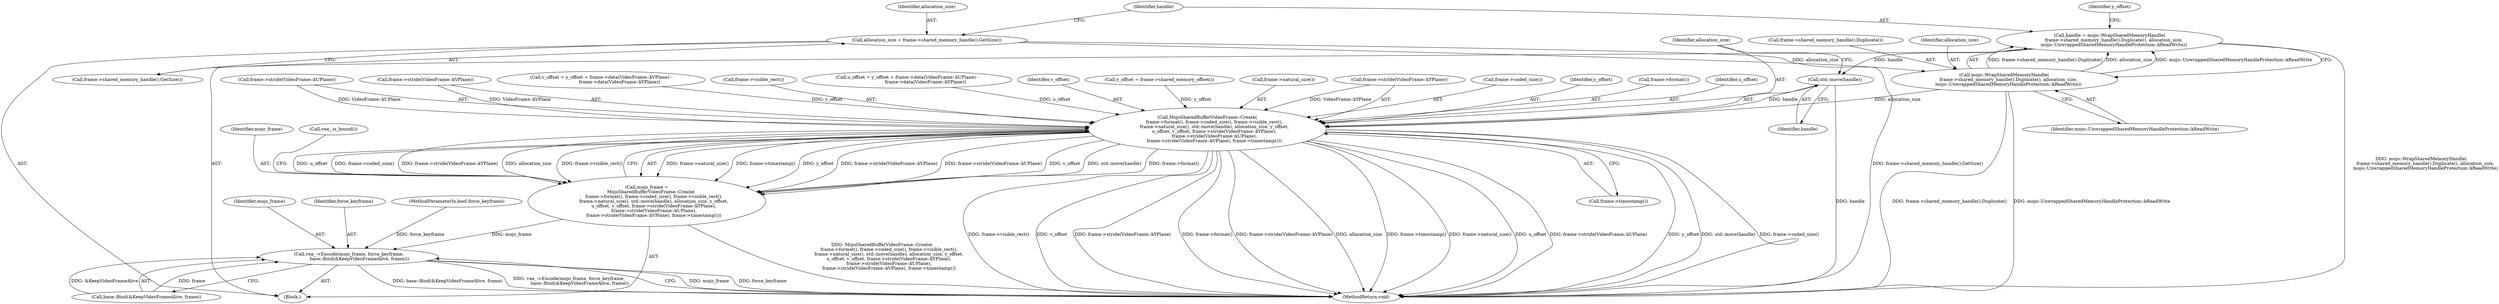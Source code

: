 digraph "0_Chrome_673ce95d481ea9368c4d4d43ac756ba1d6d9e608_22@API" {
"1000169" [label="(Call,std::move(handle))"];
"1000131" [label="(Call,handle = mojo::WrapSharedMemoryHandle(\n      frame->shared_memory_handle().Duplicate(), allocation_size,\n      mojo::UnwrappedSharedMemoryHandleProtection::kReadWrite))"];
"1000133" [label="(Call,mojo::WrapSharedMemoryHandle(\n      frame->shared_memory_handle().Duplicate(), allocation_size,\n      mojo::UnwrappedSharedMemoryHandleProtection::kReadWrite))"];
"1000127" [label="(Call,allocation_size = frame->shared_memory_handle().GetSize())"];
"1000164" [label="(Call,MojoSharedBufferVideoFrame::Create(\n          frame->format(), frame->coded_size(), frame->visible_rect(),\n          frame->natural_size(), std::move(handle), allocation_size, y_offset,\n          u_offset, v_offset, frame->stride(VideoFrame::kYPlane),\n          frame->stride(VideoFrame::kUPlane),\n          frame->stride(VideoFrame::kVPlane), frame->timestamp()))"];
"1000162" [label="(Call,mojo_frame =\n      MojoSharedBufferVideoFrame::Create(\n          frame->format(), frame->coded_size(), frame->visible_rect(),\n          frame->natural_size(), std::move(handle), allocation_size, y_offset,\n          u_offset, v_offset, frame->stride(VideoFrame::kYPlane),\n          frame->stride(VideoFrame::kUPlane),\n          frame->stride(VideoFrame::kVPlane), frame->timestamp()))"];
"1000184" [label="(Call,vea_->Encode(mojo_frame, force_keyframe,\n               base::Bind(&KeepVideoFrameAlive, frame)))"];
"1000164" [label="(Call,MojoSharedBufferVideoFrame::Create(\n          frame->format(), frame->coded_size(), frame->visible_rect(),\n          frame->natural_size(), std::move(handle), allocation_size, y_offset,\n          u_offset, v_offset, frame->stride(VideoFrame::kYPlane),\n          frame->stride(VideoFrame::kUPlane),\n          frame->stride(VideoFrame::kVPlane), frame->timestamp()))"];
"1000138" [label="(Call,y_offset = frame->shared_memory_offset())"];
"1000170" [label="(Identifier,handle)"];
"1000191" [label="(MethodReturn,void)"];
"1000165" [label="(Call,frame->format())"];
"1000183" [label="(Call,vea_.is_bound())"];
"1000163" [label="(Identifier,mojo_frame)"];
"1000173" [label="(Identifier,u_offset)"];
"1000177" [label="(Call,frame->stride(VideoFrame::kUPlane))"];
"1000127" [label="(Call,allocation_size = frame->shared_memory_handle().GetSize())"];
"1000136" [label="(Identifier,mojo::UnwrappedSharedMemoryHandleProtection::kReadWrite)"];
"1000179" [label="(Call,frame->stride(VideoFrame::kVPlane))"];
"1000152" [label="(Call,v_offset = y_offset + frame->data(VideoFrame::kVPlane) -\n                          frame->data(VideoFrame::kYPlane))"];
"1000106" [label="(MethodParameterIn,bool force_keyframe)"];
"1000181" [label="(Call,frame->timestamp())"];
"1000129" [label="(Call,frame->shared_memory_handle().GetSize())"];
"1000167" [label="(Call,frame->visible_rect())"];
"1000174" [label="(Identifier,v_offset)"];
"1000187" [label="(Call,base::Bind(&KeepVideoFrameAlive, frame))"];
"1000162" [label="(Call,mojo_frame =\n      MojoSharedBufferVideoFrame::Create(\n          frame->format(), frame->coded_size(), frame->visible_rect(),\n          frame->natural_size(), std::move(handle), allocation_size, y_offset,\n          u_offset, v_offset, frame->stride(VideoFrame::kYPlane),\n          frame->stride(VideoFrame::kUPlane),\n          frame->stride(VideoFrame::kVPlane), frame->timestamp()))"];
"1000184" [label="(Call,vea_->Encode(mojo_frame, force_keyframe,\n               base::Bind(&KeepVideoFrameAlive, frame)))"];
"1000142" [label="(Call,u_offset = y_offset + frame->data(VideoFrame::kUPlane) -\n                          frame->data(VideoFrame::kYPlane))"];
"1000185" [label="(Identifier,mojo_frame)"];
"1000169" [label="(Call,std::move(handle))"];
"1000131" [label="(Call,handle = mojo::WrapSharedMemoryHandle(\n      frame->shared_memory_handle().Duplicate(), allocation_size,\n      mojo::UnwrappedSharedMemoryHandleProtection::kReadWrite))"];
"1000134" [label="(Call,frame->shared_memory_handle().Duplicate())"];
"1000132" [label="(Identifier,handle)"];
"1000171" [label="(Identifier,allocation_size)"];
"1000133" [label="(Call,mojo::WrapSharedMemoryHandle(\n      frame->shared_memory_handle().Duplicate(), allocation_size,\n      mojo::UnwrappedSharedMemoryHandleProtection::kReadWrite))"];
"1000139" [label="(Identifier,y_offset)"];
"1000128" [label="(Identifier,allocation_size)"];
"1000186" [label="(Identifier,force_keyframe)"];
"1000168" [label="(Call,frame->natural_size())"];
"1000175" [label="(Call,frame->stride(VideoFrame::kYPlane))"];
"1000166" [label="(Call,frame->coded_size())"];
"1000172" [label="(Identifier,y_offset)"];
"1000107" [label="(Block,)"];
"1000135" [label="(Identifier,allocation_size)"];
"1000169" -> "1000164"  [label="AST: "];
"1000169" -> "1000170"  [label="CFG: "];
"1000170" -> "1000169"  [label="AST: "];
"1000171" -> "1000169"  [label="CFG: "];
"1000169" -> "1000191"  [label="DDG: handle"];
"1000169" -> "1000164"  [label="DDG: handle"];
"1000131" -> "1000169"  [label="DDG: handle"];
"1000131" -> "1000107"  [label="AST: "];
"1000131" -> "1000133"  [label="CFG: "];
"1000132" -> "1000131"  [label="AST: "];
"1000133" -> "1000131"  [label="AST: "];
"1000139" -> "1000131"  [label="CFG: "];
"1000131" -> "1000191"  [label="DDG: mojo::WrapSharedMemoryHandle(\n      frame->shared_memory_handle().Duplicate(), allocation_size,\n      mojo::UnwrappedSharedMemoryHandleProtection::kReadWrite)"];
"1000133" -> "1000131"  [label="DDG: frame->shared_memory_handle().Duplicate()"];
"1000133" -> "1000131"  [label="DDG: allocation_size"];
"1000133" -> "1000131"  [label="DDG: mojo::UnwrappedSharedMemoryHandleProtection::kReadWrite"];
"1000133" -> "1000136"  [label="CFG: "];
"1000134" -> "1000133"  [label="AST: "];
"1000135" -> "1000133"  [label="AST: "];
"1000136" -> "1000133"  [label="AST: "];
"1000133" -> "1000191"  [label="DDG: frame->shared_memory_handle().Duplicate()"];
"1000133" -> "1000191"  [label="DDG: mojo::UnwrappedSharedMemoryHandleProtection::kReadWrite"];
"1000127" -> "1000133"  [label="DDG: allocation_size"];
"1000133" -> "1000164"  [label="DDG: allocation_size"];
"1000127" -> "1000107"  [label="AST: "];
"1000127" -> "1000129"  [label="CFG: "];
"1000128" -> "1000127"  [label="AST: "];
"1000129" -> "1000127"  [label="AST: "];
"1000132" -> "1000127"  [label="CFG: "];
"1000127" -> "1000191"  [label="DDG: frame->shared_memory_handle().GetSize()"];
"1000164" -> "1000162"  [label="AST: "];
"1000164" -> "1000181"  [label="CFG: "];
"1000165" -> "1000164"  [label="AST: "];
"1000166" -> "1000164"  [label="AST: "];
"1000167" -> "1000164"  [label="AST: "];
"1000168" -> "1000164"  [label="AST: "];
"1000171" -> "1000164"  [label="AST: "];
"1000172" -> "1000164"  [label="AST: "];
"1000173" -> "1000164"  [label="AST: "];
"1000174" -> "1000164"  [label="AST: "];
"1000175" -> "1000164"  [label="AST: "];
"1000177" -> "1000164"  [label="AST: "];
"1000179" -> "1000164"  [label="AST: "];
"1000181" -> "1000164"  [label="AST: "];
"1000162" -> "1000164"  [label="CFG: "];
"1000164" -> "1000191"  [label="DDG: frame->stride(VideoFrame::kVPlane)"];
"1000164" -> "1000191"  [label="DDG: frame->timestamp()"];
"1000164" -> "1000191"  [label="DDG: frame->natural_size()"];
"1000164" -> "1000191"  [label="DDG: y_offset"];
"1000164" -> "1000191"  [label="DDG: std::move(handle)"];
"1000164" -> "1000191"  [label="DDG: frame->coded_size()"];
"1000164" -> "1000191"  [label="DDG: frame->visible_rect()"];
"1000164" -> "1000191"  [label="DDG: u_offset"];
"1000164" -> "1000191"  [label="DDG: allocation_size"];
"1000164" -> "1000191"  [label="DDG: frame->stride(VideoFrame::kUPlane)"];
"1000164" -> "1000191"  [label="DDG: v_offset"];
"1000164" -> "1000191"  [label="DDG: frame->stride(VideoFrame::kYPlane)"];
"1000164" -> "1000191"  [label="DDG: frame->format()"];
"1000164" -> "1000162"  [label="DDG: frame->natural_size()"];
"1000164" -> "1000162"  [label="DDG: frame->timestamp()"];
"1000164" -> "1000162"  [label="DDG: y_offset"];
"1000164" -> "1000162"  [label="DDG: frame->stride(VideoFrame::kVPlane)"];
"1000164" -> "1000162"  [label="DDG: frame->stride(VideoFrame::kUPlane)"];
"1000164" -> "1000162"  [label="DDG: v_offset"];
"1000164" -> "1000162"  [label="DDG: std::move(handle)"];
"1000164" -> "1000162"  [label="DDG: frame->format()"];
"1000164" -> "1000162"  [label="DDG: u_offset"];
"1000164" -> "1000162"  [label="DDG: frame->coded_size()"];
"1000164" -> "1000162"  [label="DDG: frame->stride(VideoFrame::kYPlane)"];
"1000164" -> "1000162"  [label="DDG: allocation_size"];
"1000164" -> "1000162"  [label="DDG: frame->visible_rect()"];
"1000138" -> "1000164"  [label="DDG: y_offset"];
"1000142" -> "1000164"  [label="DDG: u_offset"];
"1000152" -> "1000164"  [label="DDG: v_offset"];
"1000175" -> "1000164"  [label="DDG: VideoFrame::kYPlane"];
"1000177" -> "1000164"  [label="DDG: VideoFrame::kUPlane"];
"1000179" -> "1000164"  [label="DDG: VideoFrame::kVPlane"];
"1000162" -> "1000107"  [label="AST: "];
"1000163" -> "1000162"  [label="AST: "];
"1000183" -> "1000162"  [label="CFG: "];
"1000162" -> "1000191"  [label="DDG: MojoSharedBufferVideoFrame::Create(\n          frame->format(), frame->coded_size(), frame->visible_rect(),\n          frame->natural_size(), std::move(handle), allocation_size, y_offset,\n          u_offset, v_offset, frame->stride(VideoFrame::kYPlane),\n          frame->stride(VideoFrame::kUPlane),\n          frame->stride(VideoFrame::kVPlane), frame->timestamp())"];
"1000162" -> "1000184"  [label="DDG: mojo_frame"];
"1000184" -> "1000107"  [label="AST: "];
"1000184" -> "1000187"  [label="CFG: "];
"1000185" -> "1000184"  [label="AST: "];
"1000186" -> "1000184"  [label="AST: "];
"1000187" -> "1000184"  [label="AST: "];
"1000191" -> "1000184"  [label="CFG: "];
"1000184" -> "1000191"  [label="DDG: mojo_frame"];
"1000184" -> "1000191"  [label="DDG: force_keyframe"];
"1000184" -> "1000191"  [label="DDG: base::Bind(&KeepVideoFrameAlive, frame)"];
"1000184" -> "1000191"  [label="DDG: vea_->Encode(mojo_frame, force_keyframe,\n               base::Bind(&KeepVideoFrameAlive, frame))"];
"1000106" -> "1000184"  [label="DDG: force_keyframe"];
"1000187" -> "1000184"  [label="DDG: &KeepVideoFrameAlive"];
"1000187" -> "1000184"  [label="DDG: frame"];
}
